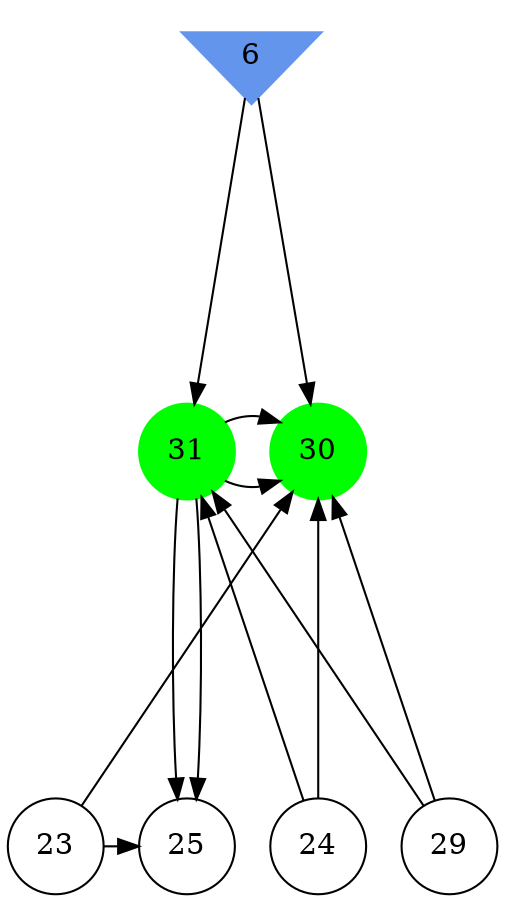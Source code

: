 digraph brain {
	ranksep=2.0;
	6 [shape=invtriangle,style=filled,color=cornflowerblue];
	23 [shape=circle,color=black];
	24 [shape=circle,color=black];
	25 [shape=circle,color=black];
	29 [shape=circle,color=black];
	30 [shape=circle,style=filled,color=green];
	31 [shape=circle,style=filled,color=green];
	31	->	25;
	31	->	30;
	31	->	25;
	31	->	30;
	23	->	25;
	23	->	30;
	6	->	31;
	6	->	30;
	29	->	31;
	29	->	30;
	24	->	31;
	24	->	30;
	{ rank=same; 6; }
	{ rank=same; 23; 24; 25; 29; }
	{ rank=same; 30; 31; }
}
